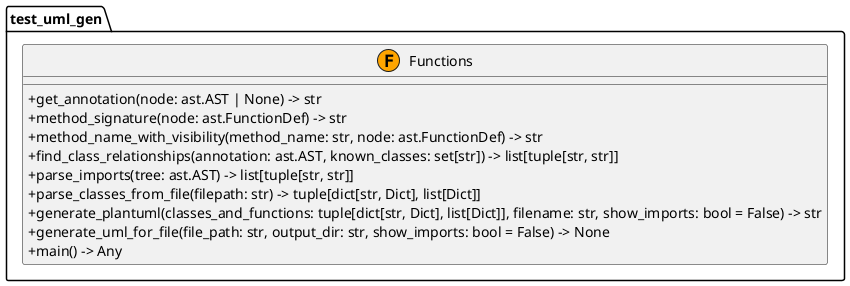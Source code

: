 @startuml
skinparam classAttributeIconSize 0

package "test_uml_gen" {
  class Functions <<(F,orange)>> {
    +get_annotation(node: ast.AST | None) -> str
    +method_signature(node: ast.FunctionDef) -> str
    +method_name_with_visibility(method_name: str, node: ast.FunctionDef) -> str
    +find_class_relationships(annotation: ast.AST, known_classes: set[str]) -> list[tuple[str, str]]
    +parse_imports(tree: ast.AST) -> list[tuple[str, str]]
    +parse_classes_from_file(filepath: str) -> tuple[dict[str, Dict], list[Dict]]
    +generate_plantuml(classes_and_functions: tuple[dict[str, Dict], list[Dict]], filename: str, show_imports: bool = False) -> str
    +generate_uml_for_file(file_path: str, output_dir: str, show_imports: bool = False) -> None
    +main() -> Any
  }
}

' Relationships
@enduml
